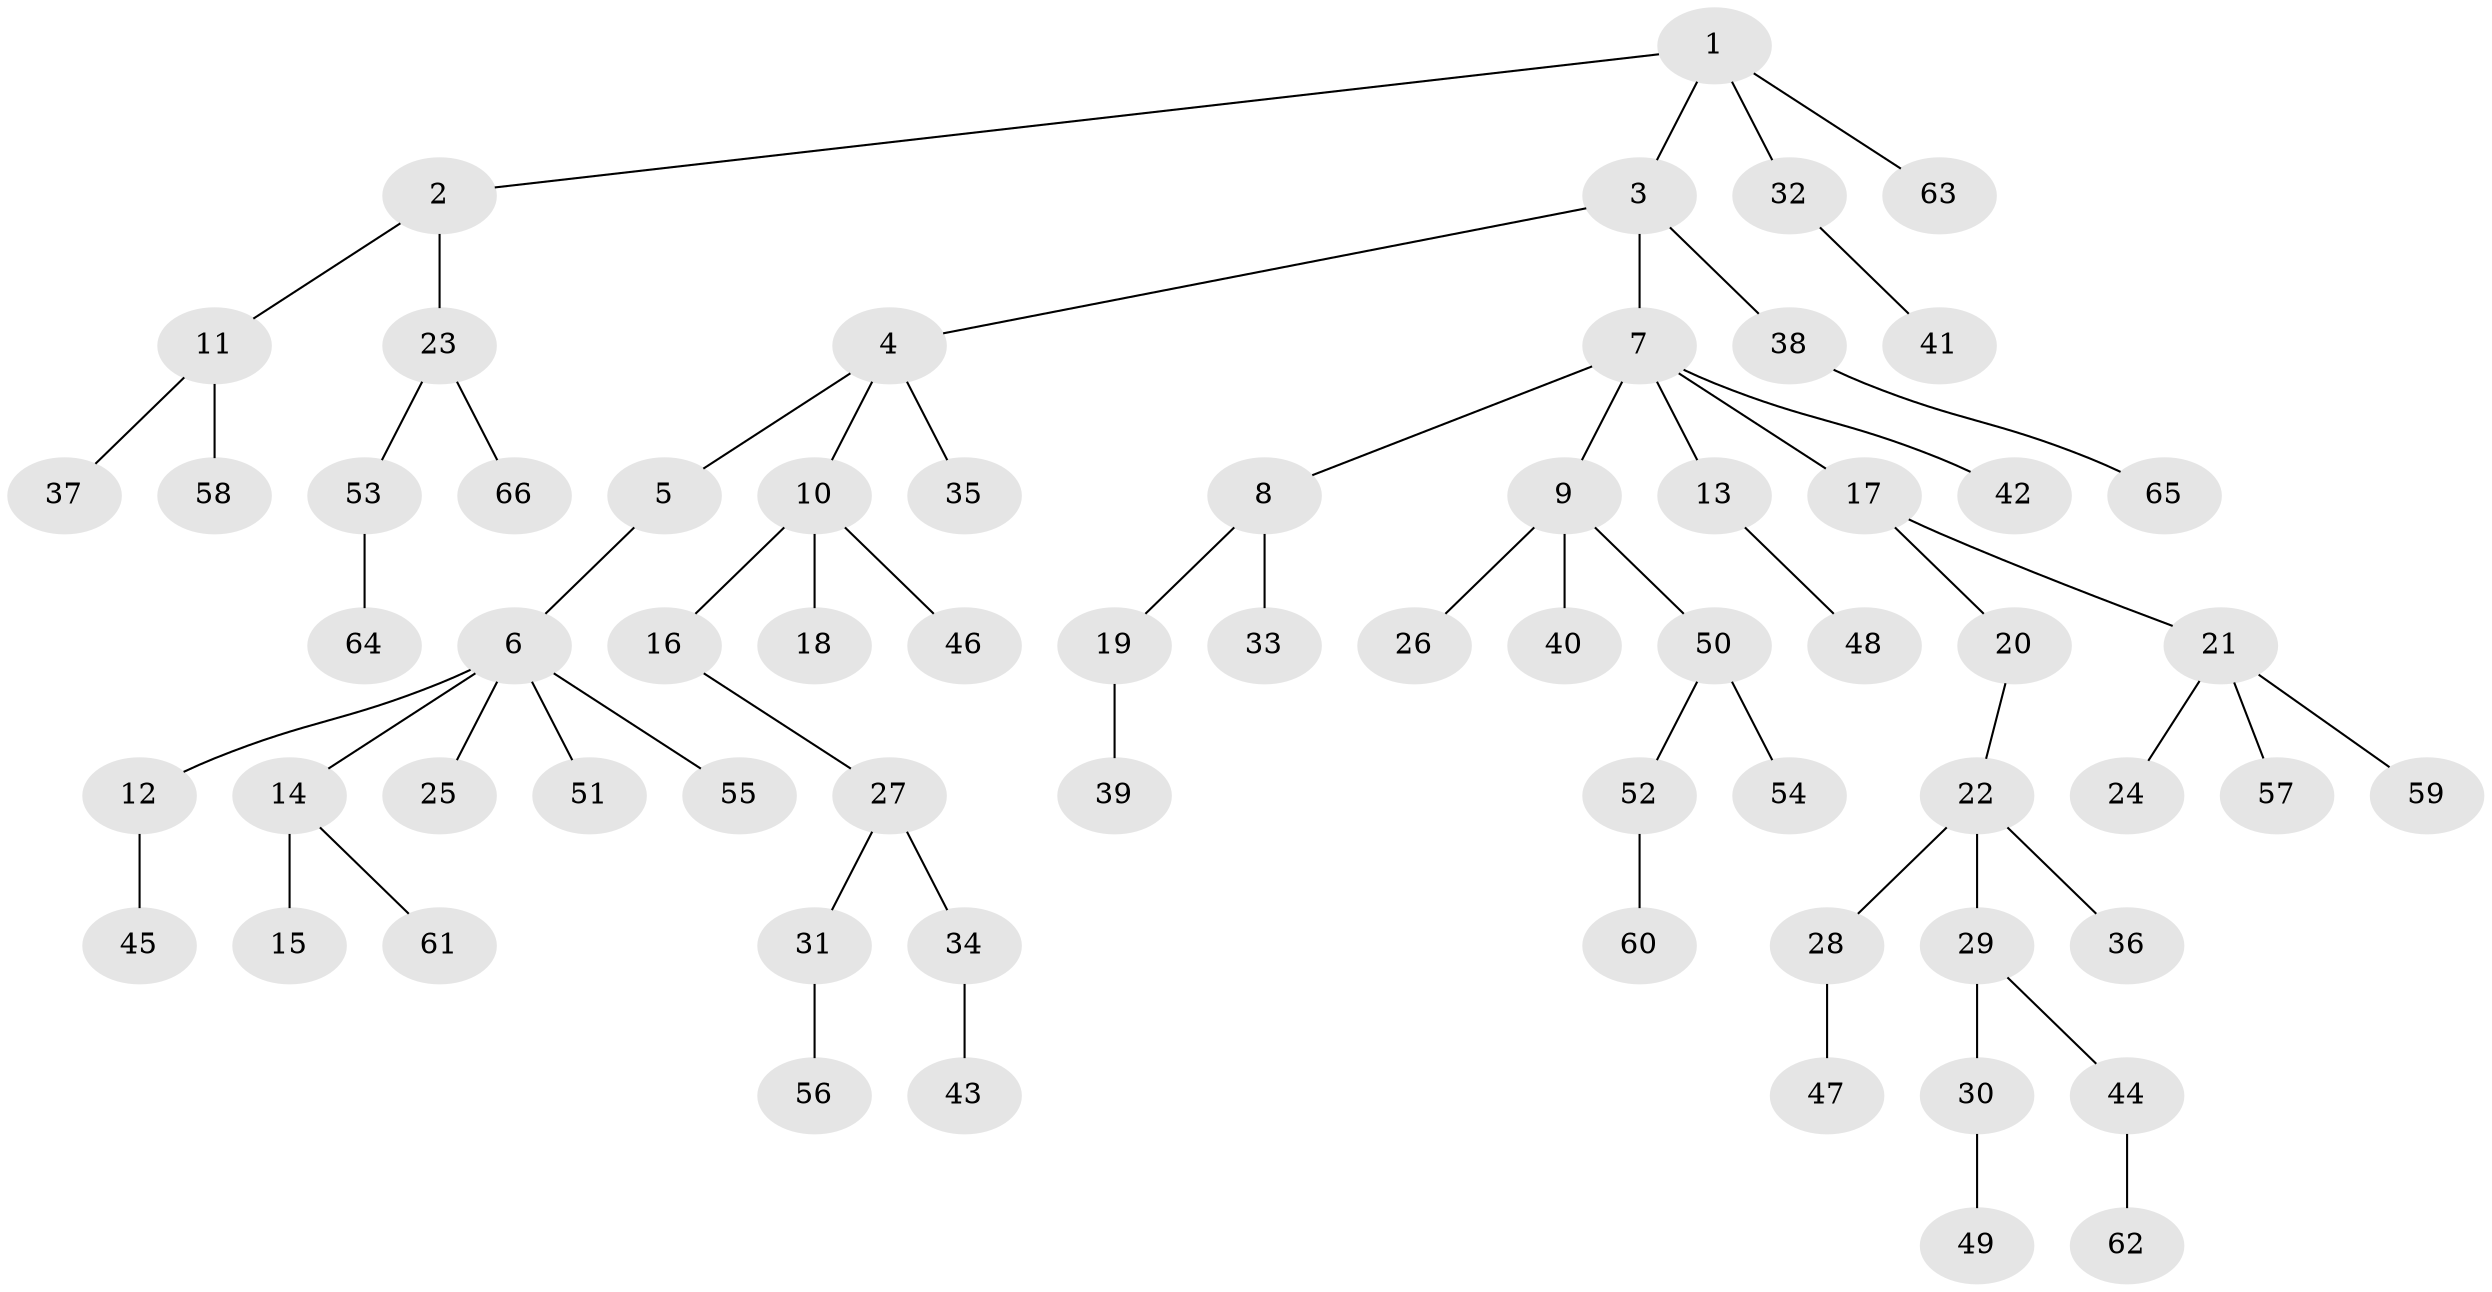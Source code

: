 // Generated by graph-tools (version 1.1) at 2025/15/03/09/25 04:15:25]
// undirected, 66 vertices, 65 edges
graph export_dot {
graph [start="1"]
  node [color=gray90,style=filled];
  1;
  2;
  3;
  4;
  5;
  6;
  7;
  8;
  9;
  10;
  11;
  12;
  13;
  14;
  15;
  16;
  17;
  18;
  19;
  20;
  21;
  22;
  23;
  24;
  25;
  26;
  27;
  28;
  29;
  30;
  31;
  32;
  33;
  34;
  35;
  36;
  37;
  38;
  39;
  40;
  41;
  42;
  43;
  44;
  45;
  46;
  47;
  48;
  49;
  50;
  51;
  52;
  53;
  54;
  55;
  56;
  57;
  58;
  59;
  60;
  61;
  62;
  63;
  64;
  65;
  66;
  1 -- 2;
  1 -- 3;
  1 -- 32;
  1 -- 63;
  2 -- 11;
  2 -- 23;
  3 -- 4;
  3 -- 7;
  3 -- 38;
  4 -- 5;
  4 -- 10;
  4 -- 35;
  5 -- 6;
  6 -- 12;
  6 -- 14;
  6 -- 25;
  6 -- 51;
  6 -- 55;
  7 -- 8;
  7 -- 9;
  7 -- 13;
  7 -- 17;
  7 -- 42;
  8 -- 19;
  8 -- 33;
  9 -- 26;
  9 -- 40;
  9 -- 50;
  10 -- 16;
  10 -- 18;
  10 -- 46;
  11 -- 37;
  11 -- 58;
  12 -- 45;
  13 -- 48;
  14 -- 15;
  14 -- 61;
  16 -- 27;
  17 -- 20;
  17 -- 21;
  19 -- 39;
  20 -- 22;
  21 -- 24;
  21 -- 57;
  21 -- 59;
  22 -- 28;
  22 -- 29;
  22 -- 36;
  23 -- 53;
  23 -- 66;
  27 -- 31;
  27 -- 34;
  28 -- 47;
  29 -- 30;
  29 -- 44;
  30 -- 49;
  31 -- 56;
  32 -- 41;
  34 -- 43;
  38 -- 65;
  44 -- 62;
  50 -- 52;
  50 -- 54;
  52 -- 60;
  53 -- 64;
}
